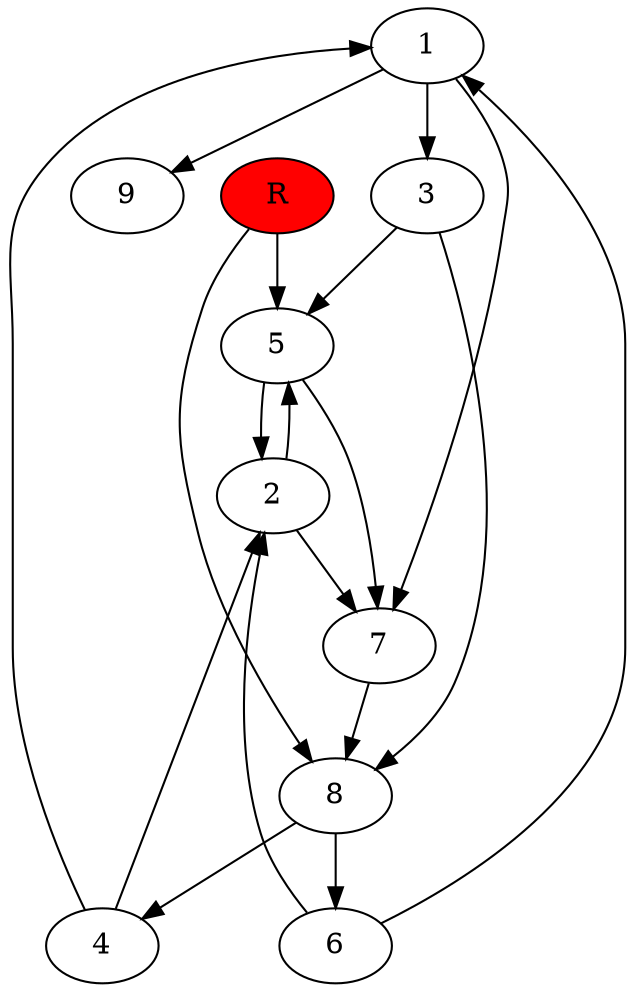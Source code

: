 digraph prb39738 {
	1
	2
	3
	4
	5
	6
	7
	8
	R [fillcolor="#ff0000" style=filled]
	1 -> 3
	1 -> 7
	1 -> 9
	2 -> 5
	2 -> 7
	3 -> 5
	3 -> 8
	4 -> 1
	4 -> 2
	5 -> 2
	5 -> 7
	6 -> 1
	6 -> 2
	7 -> 8
	8 -> 4
	8 -> 6
	R -> 5
	R -> 8
}
